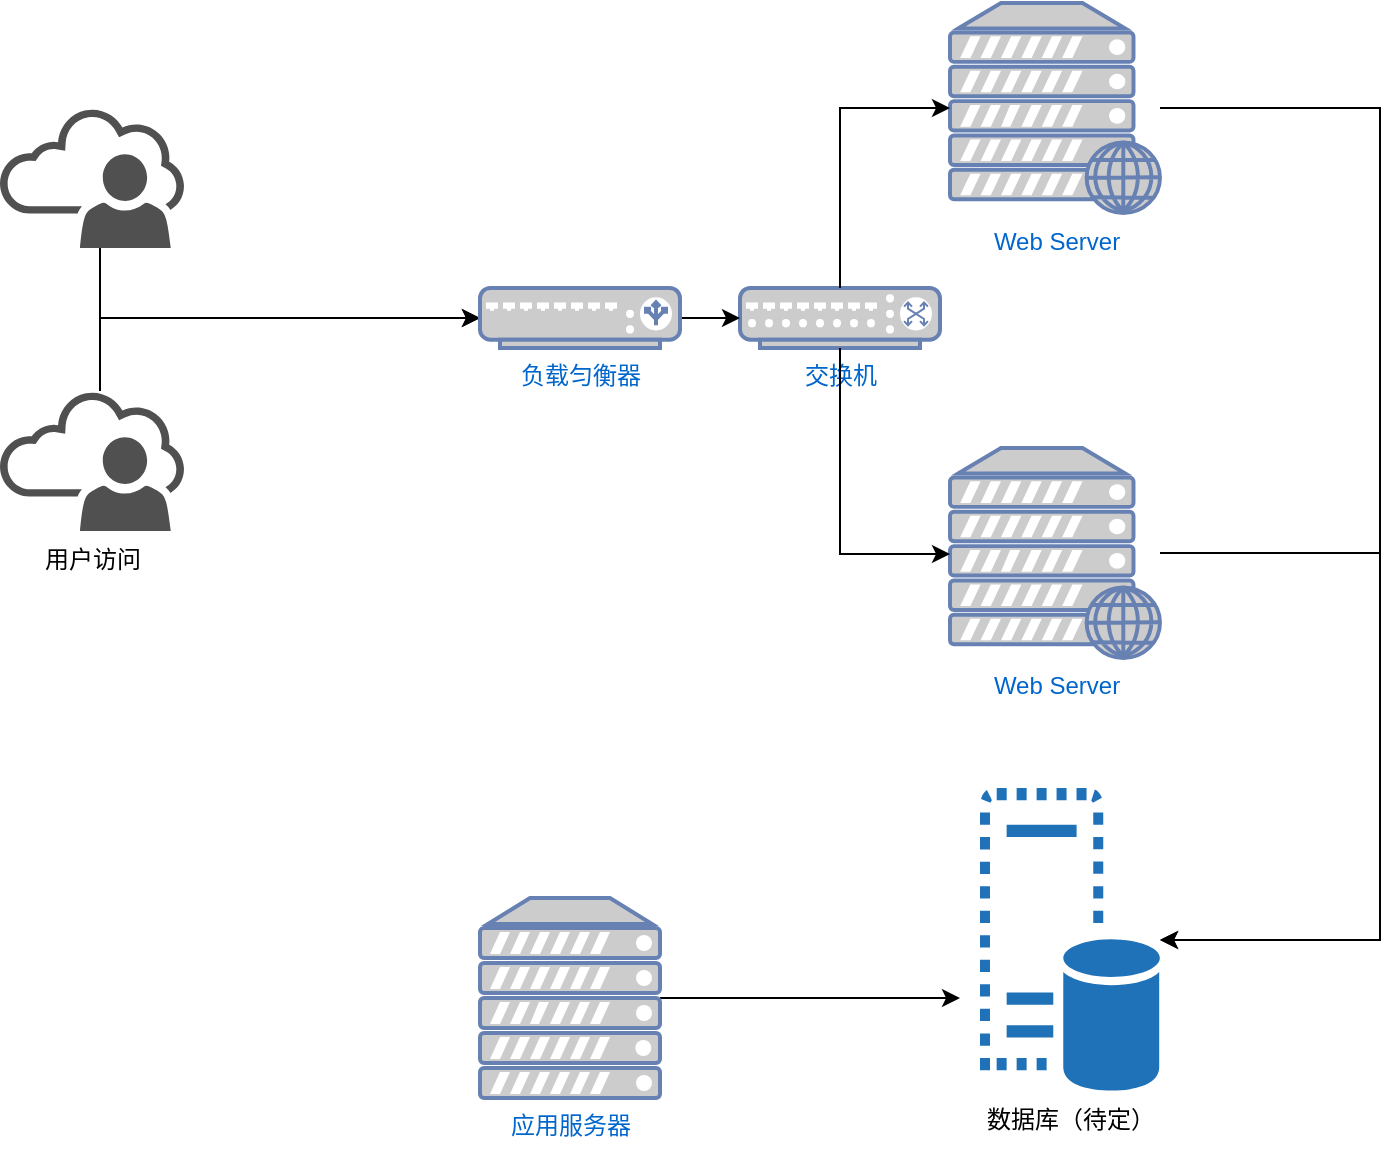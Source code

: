 <mxfile version="10.6.5" type="github"><diagram id="zzWceUFQGFmAvzqxR0m6" name="第 1 页"><mxGraphModel dx="1030" dy="531" grid="1" gridSize="10" guides="1" tooltips="1" connect="1" arrows="1" fold="1" page="1" pageScale="1" pageWidth="827" pageHeight="1169" math="0" shadow="0"><root><mxCell id="0"/><mxCell id="1" parent="0"/><mxCell id="He1c3423rjBBWOIu26yM-43" value="" style="edgeStyle=orthogonalEdgeStyle;rounded=0;orthogonalLoop=1;jettySize=auto;html=1;" edge="1" parent="1" source="He1c3423rjBBWOIu26yM-1" target="He1c3423rjBBWOIu26yM-17"><mxGeometry relative="1" as="geometry"><Array as="points"><mxPoint x="790" y="323"/><mxPoint x="790" y="516"/></Array></mxGeometry></mxCell><mxCell id="He1c3423rjBBWOIu26yM-1" value="&lt;span lang=&quot;EN-US&quot;&gt;Web Server&lt;br&gt;&lt;br&gt;&lt;/span&gt;" style="fontColor=#0066CC;verticalAlign=top;verticalLabelPosition=bottom;labelPosition=center;align=center;html=1;outlineConnect=0;fillColor=#CCCCCC;strokeColor=#6881B3;gradientColor=none;gradientDirection=north;strokeWidth=2;shape=mxgraph.networks.web_server;" vertex="1" parent="1"><mxGeometry x="575" y="270" width="105" height="105" as="geometry"/></mxCell><mxCell id="He1c3423rjBBWOIu26yM-41" style="edgeStyle=orthogonalEdgeStyle;rounded=0;orthogonalLoop=1;jettySize=auto;html=1;" edge="1" parent="1" source="He1c3423rjBBWOIu26yM-7" target="He1c3423rjBBWOIu26yM-17"><mxGeometry relative="1" as="geometry"><mxPoint x="710" y="550" as="targetPoint"/><Array as="points"><mxPoint x="790" y="100"/><mxPoint x="790" y="516"/></Array></mxGeometry></mxCell><mxCell id="He1c3423rjBBWOIu26yM-7" value="Web Server&lt;br&gt;" style="fontColor=#0066CC;verticalAlign=top;verticalLabelPosition=bottom;labelPosition=center;align=center;html=1;outlineConnect=0;fillColor=#CCCCCC;strokeColor=#6881B3;gradientColor=none;gradientDirection=north;strokeWidth=2;shape=mxgraph.networks.web_server;" vertex="1" parent="1"><mxGeometry x="575" y="47.5" width="105" height="105" as="geometry"/></mxCell><mxCell id="He1c3423rjBBWOIu26yM-12" value="交换机&lt;br&gt;&lt;br&gt;" style="fontColor=#0066CC;verticalAlign=top;verticalLabelPosition=bottom;labelPosition=center;align=center;html=1;outlineConnect=0;fillColor=#CCCCCC;strokeColor=#6881B3;gradientColor=none;gradientDirection=north;strokeWidth=2;shape=mxgraph.networks.switch;" vertex="1" parent="1"><mxGeometry x="470" y="190" width="100" height="30" as="geometry"/></mxCell><mxCell id="He1c3423rjBBWOIu26yM-31" style="edgeStyle=orthogonalEdgeStyle;rounded=0;orthogonalLoop=1;jettySize=auto;html=1;" edge="1" parent="1" source="He1c3423rjBBWOIu26yM-14" target="He1c3423rjBBWOIu26yM-21"><mxGeometry relative="1" as="geometry"><Array as="points"><mxPoint x="150" y="205"/></Array></mxGeometry></mxCell><mxCell id="He1c3423rjBBWOIu26yM-14" value="" style="pointerEvents=1;shadow=0;dashed=0;html=1;strokeColor=none;fillColor=#505050;labelPosition=center;verticalLabelPosition=bottom;verticalAlign=top;outlineConnect=0;align=center;shape=mxgraph.office.users.online_user;" vertex="1" parent="1"><mxGeometry x="100" y="100" width="92" height="70" as="geometry"/></mxCell><mxCell id="He1c3423rjBBWOIu26yM-33" style="edgeStyle=orthogonalEdgeStyle;rounded=0;orthogonalLoop=1;jettySize=auto;html=1;entryX=0;entryY=0.5;entryDx=0;entryDy=0;entryPerimeter=0;" edge="1" parent="1" source="He1c3423rjBBWOIu26yM-16" target="He1c3423rjBBWOIu26yM-21"><mxGeometry relative="1" as="geometry"><Array as="points"><mxPoint x="150" y="205"/></Array></mxGeometry></mxCell><mxCell id="He1c3423rjBBWOIu26yM-16" value="用户访问&lt;br&gt;&lt;br&gt;" style="pointerEvents=1;shadow=0;dashed=0;html=1;strokeColor=none;fillColor=#505050;labelPosition=center;verticalLabelPosition=bottom;verticalAlign=top;outlineConnect=0;align=center;shape=mxgraph.office.users.online_user;" vertex="1" parent="1"><mxGeometry x="100" y="241.5" width="92" height="70" as="geometry"/></mxCell><mxCell id="He1c3423rjBBWOIu26yM-17" value="数据库（待定）&lt;br&gt;&lt;br&gt;" style="pointerEvents=1;shadow=0;dashed=0;html=1;strokeColor=none;labelPosition=center;verticalLabelPosition=bottom;verticalAlign=top;outlineConnect=0;align=center;shape=mxgraph.office.servers.virtual_database_server;fillColor=#2072B8;" vertex="1" parent="1"><mxGeometry x="590" y="440" width="90" height="152" as="geometry"/></mxCell><mxCell id="He1c3423rjBBWOIu26yM-28" value="" style="edgeStyle=orthogonalEdgeStyle;rounded=0;orthogonalLoop=1;jettySize=auto;html=1;entryX=0;entryY=0.5;entryDx=0;entryDy=0;entryPerimeter=0;exitX=0.5;exitY=0;exitDx=0;exitDy=0;exitPerimeter=0;" edge="1" parent="1" source="He1c3423rjBBWOIu26yM-12" target="He1c3423rjBBWOIu26yM-7"><mxGeometry relative="1" as="geometry"><mxPoint x="390" y="110" as="targetPoint"/><Array as="points"><mxPoint x="520" y="100"/></Array></mxGeometry></mxCell><mxCell id="He1c3423rjBBWOIu26yM-30" style="edgeStyle=orthogonalEdgeStyle;rounded=0;orthogonalLoop=1;jettySize=auto;html=1;exitX=0.5;exitY=1;exitDx=0;exitDy=0;exitPerimeter=0;" edge="1" parent="1" source="He1c3423rjBBWOIu26yM-12" target="He1c3423rjBBWOIu26yM-1"><mxGeometry relative="1" as="geometry"><mxPoint x="390" y="410" as="targetPoint"/><Array as="points"><mxPoint x="520" y="323"/></Array></mxGeometry></mxCell><mxCell id="He1c3423rjBBWOIu26yM-34" value="" style="edgeStyle=orthogonalEdgeStyle;rounded=0;orthogonalLoop=1;jettySize=auto;html=1;" edge="1" parent="1" source="He1c3423rjBBWOIu26yM-21" target="He1c3423rjBBWOIu26yM-12"><mxGeometry relative="1" as="geometry"/></mxCell><mxCell id="He1c3423rjBBWOIu26yM-21" value="负载匀衡器" style="fontColor=#0066CC;verticalAlign=top;verticalLabelPosition=bottom;labelPosition=center;align=center;html=1;outlineConnect=0;fillColor=#CCCCCC;strokeColor=#6881B3;gradientColor=none;gradientDirection=north;strokeWidth=2;shape=mxgraph.networks.load_balancer;" vertex="1" parent="1"><mxGeometry x="340" y="190" width="100" height="30" as="geometry"/></mxCell><mxCell id="He1c3423rjBBWOIu26yM-40" style="edgeStyle=orthogonalEdgeStyle;rounded=0;orthogonalLoop=1;jettySize=auto;html=1;" edge="1" parent="1" source="He1c3423rjBBWOIu26yM-37"><mxGeometry relative="1" as="geometry"><mxPoint x="580" y="545" as="targetPoint"/></mxGeometry></mxCell><mxCell id="He1c3423rjBBWOIu26yM-37" value="应用服务器" style="fontColor=#0066CC;verticalAlign=top;verticalLabelPosition=bottom;labelPosition=center;align=center;html=1;outlineConnect=0;fillColor=#CCCCCC;strokeColor=#6881B3;gradientColor=none;gradientDirection=north;strokeWidth=2;shape=mxgraph.networks.server;" vertex="1" parent="1"><mxGeometry x="340" y="495" width="90" height="100" as="geometry"/></mxCell></root></mxGraphModel></diagram></mxfile>